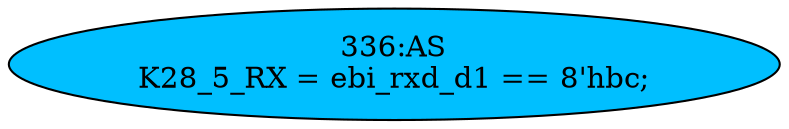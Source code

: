 strict digraph "" {
	node [label="\N"];
	"336:AS"	 [ast="<pyverilog.vparser.ast.Assign object at 0x7f273e619f50>",
		def_var="['K28_5_RX']",
		fillcolor=deepskyblue,
		label="336:AS
K28_5_RX = ebi_rxd_d1 == 8'hbc;",
		statements="[]",
		style=filled,
		typ=Assign,
		use_var="['ebi_rxd_d1']"];
}
